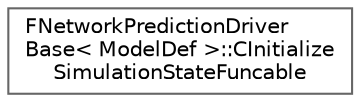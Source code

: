 digraph "Graphical Class Hierarchy"
{
 // INTERACTIVE_SVG=YES
 // LATEX_PDF_SIZE
  bgcolor="transparent";
  edge [fontname=Helvetica,fontsize=10,labelfontname=Helvetica,labelfontsize=10];
  node [fontname=Helvetica,fontsize=10,shape=box,height=0.2,width=0.4];
  rankdir="LR";
  Node0 [id="Node000000",label="FNetworkPredictionDriver\lBase\< ModelDef \>::CInitialize\lSimulationStateFuncable",height=0.2,width=0.4,color="grey40", fillcolor="white", style="filled",URL="$df/da2/structFNetworkPredictionDriverBase_1_1CInitializeSimulationStateFuncable.html",tooltip=" "];
}

